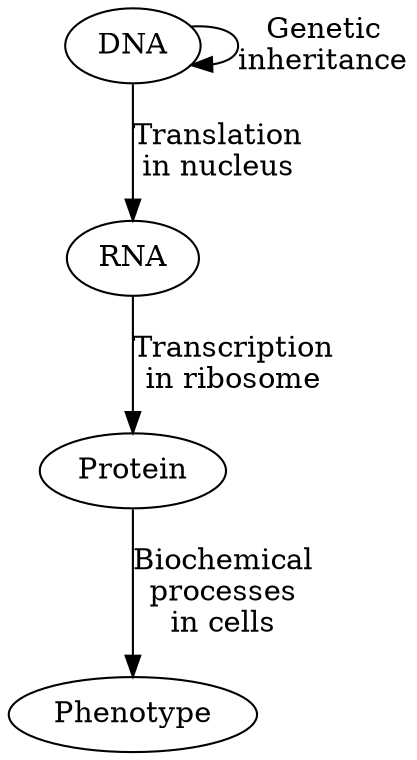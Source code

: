 digraph {
  DNA     -> DNA       [label="Genetic\ninheritance"];
  DNA     -> RNA       [label="Translation\nin nucleus"];
  RNA     -> Protein   [label="Transcription\nin ribosome"];
  Protein -> Phenotype [label="Biochemical\nprocesses\nin cells"]
}
